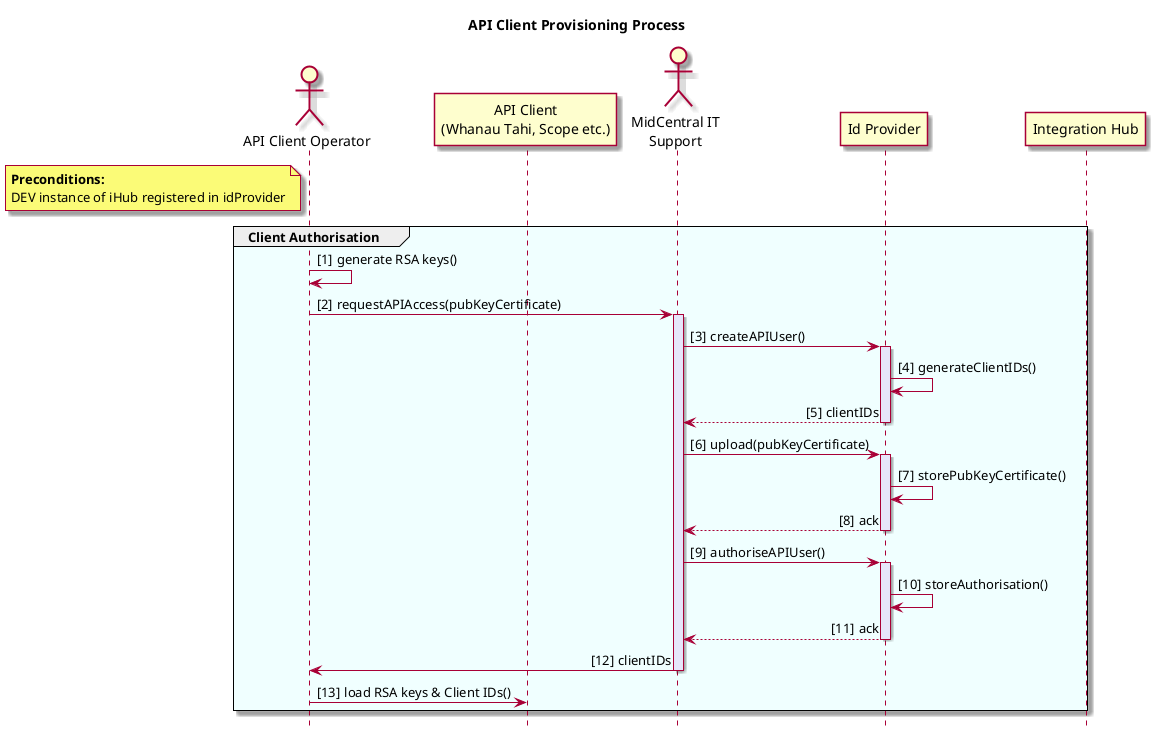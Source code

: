 @startuml
skin rose
autonumber "[#]"
hide footbox
skinparam responseMessageBelowArrow true
skinparam sequenceMessageAlign direction
skinparam sequenceGroupBorderThickness 1

title API Client Provisioning Process

actor "API Client Operator" as apiClientOp
participant "API Client\n(Whanau Tahi, Scope etc.)" as apiClient
actor "MidCentral IT\nSupport" as itSupport
participant "Id Provider" as idProvider
participant "Integration Hub" as smileCDR

note left of apiClientOp
**Preconditions:**
DEV instance of iHub registered in idProvider
end note

group #azure Client Authorisation
  apiClientOp -> apiClientOp: generate RSA keys()
  apiClientOp -> itSupport: requestAPIAccess(pubKeyCertificate)

  activate itSupport #lavender

  itSupport -> idProvider: createAPIUser()
  activate idProvider #lavender
  idProvider -> idProvider: generateClientIDs()
  return clientIDs

  itSupport -> idProvider: upload(pubKeyCertificate)
  activate idProvider #lavender
  idProvider -> idProvider: storePubKeyCertificate()
  return ack
  deactivate idProvider

  itSupport -> idProvider: authoriseAPIUser()
  activate idProvider #lavender
  idProvider -> idProvider: storeAuthorisation()
  return ack
  deactivate idProvider

  itSupport -> apiClientOp: clientIDs
  deactivate itSupport

  apiClientOp -> apiClient: load RSA keys & Client IDs()
end

@enduml